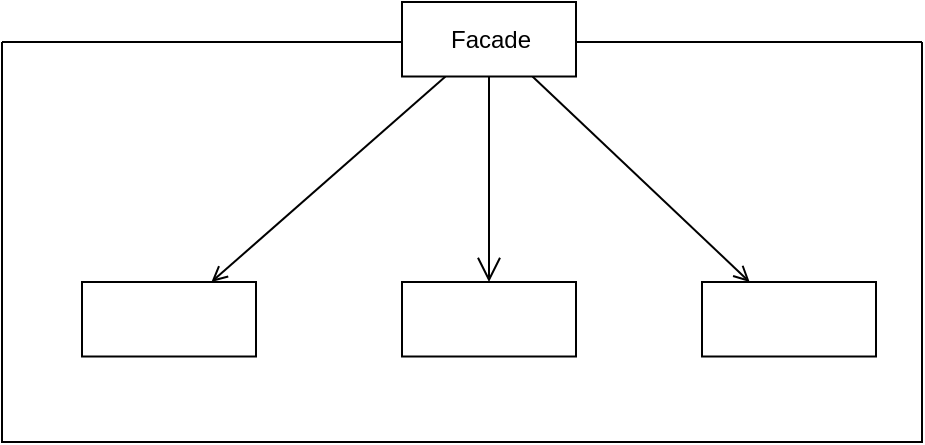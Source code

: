<mxfile version="21.1.9" type="device">
  <diagram name="第 1 页" id="V1W0sLbI2GgZeyCbVdQ1">
    <mxGraphModel dx="1194" dy="738" grid="1" gridSize="10" guides="1" tooltips="1" connect="1" arrows="1" fold="1" page="1" pageScale="1" pageWidth="827" pageHeight="1169" math="0" shadow="0">
      <root>
        <mxCell id="0" />
        <mxCell id="1" parent="0" />
        <mxCell id="WFYV-QFJoavZbaiG5XtV-16" style="edgeStyle=orthogonalEdgeStyle;rounded=0;orthogonalLoop=1;jettySize=auto;html=1;endArrow=open;endFill=0;endSize=10;exitX=0.5;exitY=1;exitDx=0;exitDy=0;entryX=0.5;entryY=0;entryDx=0;entryDy=0;" parent="1" source="WFYV-QFJoavZbaiG5XtV-17" target="SH1XidaKn7-3x0E3D8yf-2" edge="1">
          <mxGeometry relative="1" as="geometry">
            <mxPoint x="347" y="240" as="targetPoint" />
          </mxGeometry>
        </mxCell>
        <mxCell id="SH1XidaKn7-3x0E3D8yf-4" value="" style="swimlane;startSize=0;" vertex="1" parent="1">
          <mxGeometry x="103" y="130" width="460" height="200" as="geometry" />
        </mxCell>
        <mxCell id="SH1XidaKn7-3x0E3D8yf-1" value="" style="html=1;" vertex="1" parent="SH1XidaKn7-3x0E3D8yf-4">
          <mxGeometry x="40" y="120" width="87" height="37.25" as="geometry" />
        </mxCell>
        <mxCell id="SH1XidaKn7-3x0E3D8yf-2" value="" style="html=1;" vertex="1" parent="SH1XidaKn7-3x0E3D8yf-4">
          <mxGeometry x="200" y="120" width="87" height="37.25" as="geometry" />
        </mxCell>
        <mxCell id="SH1XidaKn7-3x0E3D8yf-3" value="" style="html=1;" vertex="1" parent="SH1XidaKn7-3x0E3D8yf-4">
          <mxGeometry x="350" y="120" width="87" height="37.25" as="geometry" />
        </mxCell>
        <mxCell id="SH1XidaKn7-3x0E3D8yf-6" style="rounded=0;orthogonalLoop=1;jettySize=auto;html=1;exitX=0.25;exitY=1;exitDx=0;exitDy=0;endArrow=open;endFill=0;" edge="1" parent="1" source="WFYV-QFJoavZbaiG5XtV-17" target="SH1XidaKn7-3x0E3D8yf-1">
          <mxGeometry relative="1" as="geometry" />
        </mxCell>
        <mxCell id="SH1XidaKn7-3x0E3D8yf-7" style="rounded=0;orthogonalLoop=1;jettySize=auto;html=1;exitX=0.75;exitY=1;exitDx=0;exitDy=0;endArrow=open;endFill=0;" edge="1" parent="1" source="WFYV-QFJoavZbaiG5XtV-17" target="SH1XidaKn7-3x0E3D8yf-3">
          <mxGeometry relative="1" as="geometry" />
        </mxCell>
        <mxCell id="WFYV-QFJoavZbaiG5XtV-17" value="Facade" style="html=1;" parent="1" vertex="1">
          <mxGeometry x="303" y="110" width="87" height="37.25" as="geometry" />
        </mxCell>
      </root>
    </mxGraphModel>
  </diagram>
</mxfile>
